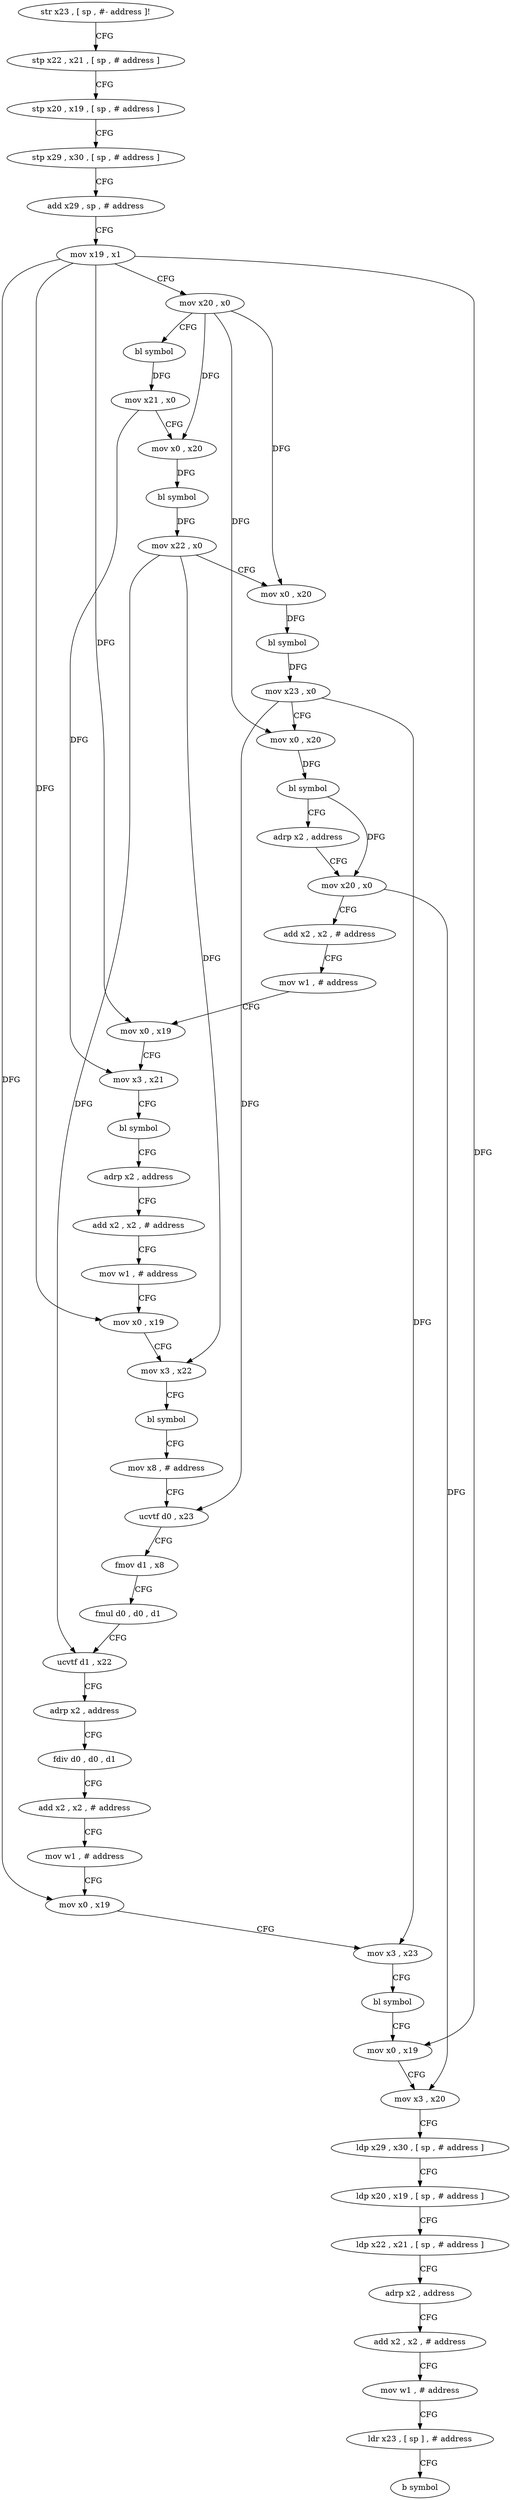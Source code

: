 digraph "func" {
"4219568" [label = "str x23 , [ sp , #- address ]!" ]
"4219572" [label = "stp x22 , x21 , [ sp , # address ]" ]
"4219576" [label = "stp x20 , x19 , [ sp , # address ]" ]
"4219580" [label = "stp x29 , x30 , [ sp , # address ]" ]
"4219584" [label = "add x29 , sp , # address" ]
"4219588" [label = "mov x19 , x1" ]
"4219592" [label = "mov x20 , x0" ]
"4219596" [label = "bl symbol" ]
"4219600" [label = "mov x21 , x0" ]
"4219604" [label = "mov x0 , x20" ]
"4219608" [label = "bl symbol" ]
"4219612" [label = "mov x22 , x0" ]
"4219616" [label = "mov x0 , x20" ]
"4219620" [label = "bl symbol" ]
"4219624" [label = "mov x23 , x0" ]
"4219628" [label = "mov x0 , x20" ]
"4219632" [label = "bl symbol" ]
"4219636" [label = "adrp x2 , address" ]
"4219640" [label = "mov x20 , x0" ]
"4219644" [label = "add x2 , x2 , # address" ]
"4219648" [label = "mov w1 , # address" ]
"4219652" [label = "mov x0 , x19" ]
"4219656" [label = "mov x3 , x21" ]
"4219660" [label = "bl symbol" ]
"4219664" [label = "adrp x2 , address" ]
"4219668" [label = "add x2 , x2 , # address" ]
"4219672" [label = "mov w1 , # address" ]
"4219676" [label = "mov x0 , x19" ]
"4219680" [label = "mov x3 , x22" ]
"4219684" [label = "bl symbol" ]
"4219688" [label = "mov x8 , # address" ]
"4219692" [label = "ucvtf d0 , x23" ]
"4219696" [label = "fmov d1 , x8" ]
"4219700" [label = "fmul d0 , d0 , d1" ]
"4219704" [label = "ucvtf d1 , x22" ]
"4219708" [label = "adrp x2 , address" ]
"4219712" [label = "fdiv d0 , d0 , d1" ]
"4219716" [label = "add x2 , x2 , # address" ]
"4219720" [label = "mov w1 , # address" ]
"4219724" [label = "mov x0 , x19" ]
"4219728" [label = "mov x3 , x23" ]
"4219732" [label = "bl symbol" ]
"4219736" [label = "mov x0 , x19" ]
"4219740" [label = "mov x3 , x20" ]
"4219744" [label = "ldp x29 , x30 , [ sp , # address ]" ]
"4219748" [label = "ldp x20 , x19 , [ sp , # address ]" ]
"4219752" [label = "ldp x22 , x21 , [ sp , # address ]" ]
"4219756" [label = "adrp x2 , address" ]
"4219760" [label = "add x2 , x2 , # address" ]
"4219764" [label = "mov w1 , # address" ]
"4219768" [label = "ldr x23 , [ sp ] , # address" ]
"4219772" [label = "b symbol" ]
"4219568" -> "4219572" [ label = "CFG" ]
"4219572" -> "4219576" [ label = "CFG" ]
"4219576" -> "4219580" [ label = "CFG" ]
"4219580" -> "4219584" [ label = "CFG" ]
"4219584" -> "4219588" [ label = "CFG" ]
"4219588" -> "4219592" [ label = "CFG" ]
"4219588" -> "4219652" [ label = "DFG" ]
"4219588" -> "4219676" [ label = "DFG" ]
"4219588" -> "4219724" [ label = "DFG" ]
"4219588" -> "4219736" [ label = "DFG" ]
"4219592" -> "4219596" [ label = "CFG" ]
"4219592" -> "4219604" [ label = "DFG" ]
"4219592" -> "4219616" [ label = "DFG" ]
"4219592" -> "4219628" [ label = "DFG" ]
"4219596" -> "4219600" [ label = "DFG" ]
"4219600" -> "4219604" [ label = "CFG" ]
"4219600" -> "4219656" [ label = "DFG" ]
"4219604" -> "4219608" [ label = "DFG" ]
"4219608" -> "4219612" [ label = "DFG" ]
"4219612" -> "4219616" [ label = "CFG" ]
"4219612" -> "4219680" [ label = "DFG" ]
"4219612" -> "4219704" [ label = "DFG" ]
"4219616" -> "4219620" [ label = "DFG" ]
"4219620" -> "4219624" [ label = "DFG" ]
"4219624" -> "4219628" [ label = "CFG" ]
"4219624" -> "4219692" [ label = "DFG" ]
"4219624" -> "4219728" [ label = "DFG" ]
"4219628" -> "4219632" [ label = "DFG" ]
"4219632" -> "4219636" [ label = "CFG" ]
"4219632" -> "4219640" [ label = "DFG" ]
"4219636" -> "4219640" [ label = "CFG" ]
"4219640" -> "4219644" [ label = "CFG" ]
"4219640" -> "4219740" [ label = "DFG" ]
"4219644" -> "4219648" [ label = "CFG" ]
"4219648" -> "4219652" [ label = "CFG" ]
"4219652" -> "4219656" [ label = "CFG" ]
"4219656" -> "4219660" [ label = "CFG" ]
"4219660" -> "4219664" [ label = "CFG" ]
"4219664" -> "4219668" [ label = "CFG" ]
"4219668" -> "4219672" [ label = "CFG" ]
"4219672" -> "4219676" [ label = "CFG" ]
"4219676" -> "4219680" [ label = "CFG" ]
"4219680" -> "4219684" [ label = "CFG" ]
"4219684" -> "4219688" [ label = "CFG" ]
"4219688" -> "4219692" [ label = "CFG" ]
"4219692" -> "4219696" [ label = "CFG" ]
"4219696" -> "4219700" [ label = "CFG" ]
"4219700" -> "4219704" [ label = "CFG" ]
"4219704" -> "4219708" [ label = "CFG" ]
"4219708" -> "4219712" [ label = "CFG" ]
"4219712" -> "4219716" [ label = "CFG" ]
"4219716" -> "4219720" [ label = "CFG" ]
"4219720" -> "4219724" [ label = "CFG" ]
"4219724" -> "4219728" [ label = "CFG" ]
"4219728" -> "4219732" [ label = "CFG" ]
"4219732" -> "4219736" [ label = "CFG" ]
"4219736" -> "4219740" [ label = "CFG" ]
"4219740" -> "4219744" [ label = "CFG" ]
"4219744" -> "4219748" [ label = "CFG" ]
"4219748" -> "4219752" [ label = "CFG" ]
"4219752" -> "4219756" [ label = "CFG" ]
"4219756" -> "4219760" [ label = "CFG" ]
"4219760" -> "4219764" [ label = "CFG" ]
"4219764" -> "4219768" [ label = "CFG" ]
"4219768" -> "4219772" [ label = "CFG" ]
}
